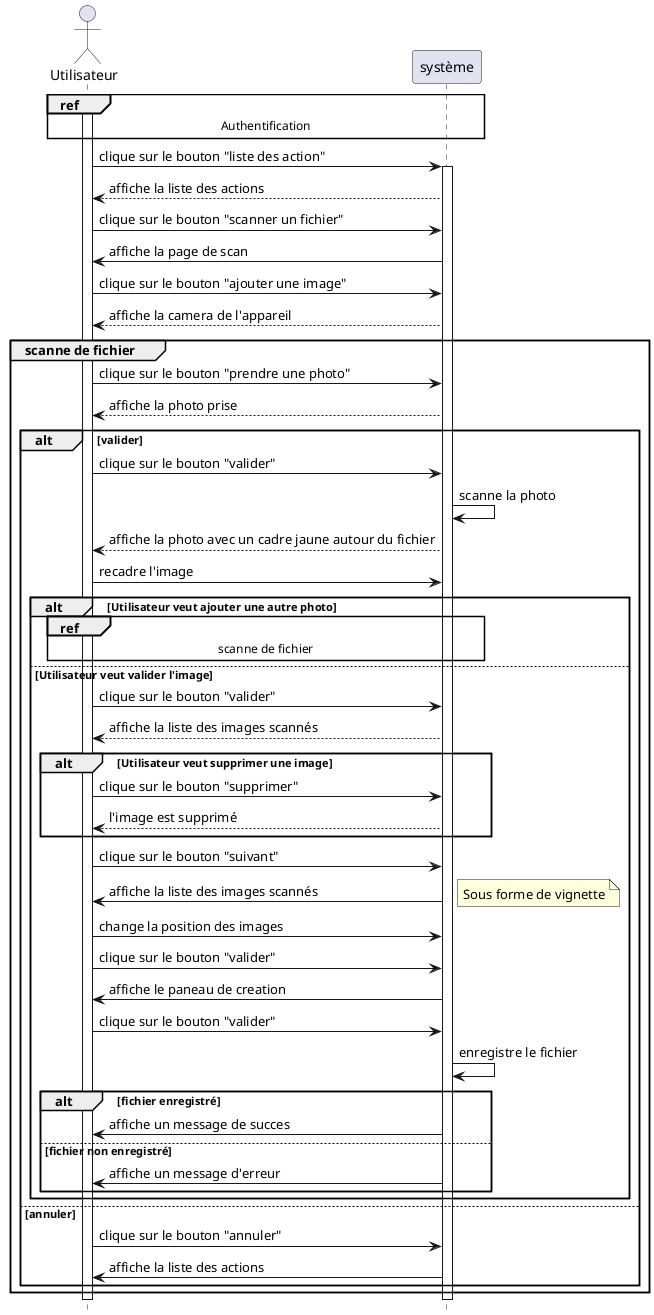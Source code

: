 @startuml add_scan_file

hide footbox


actor "Utilisateur" as user
participant "système" as system


ref over user, system : Authentification
activate user
user -> system : clique sur le bouton "liste des action"
activate system
system --> user : affiche la liste des actions
user -> system : clique sur le bouton "scanner un fichier"
system -> user : affiche la page de scan
user -> system : clique sur le bouton "ajouter une image"
system --> user : affiche la camera de l'appareil
group scanne de fichier
user -> system : clique sur le bouton "prendre une photo"
system --> user : affiche la photo prise
alt valider
    user -> system : clique sur le bouton "valider"
    system -> system : scanne la photo
    system --> user : affiche la photo avec un cadre jaune autour du fichier
    user -> system : recadre l'image
    alt Utilisateur veut ajouter une autre photo
        ref over user, system : scanne de fichier
    else Utilisateur veut valider l'image
        user -> system : clique sur le bouton "valider"
        system --> user : affiche la liste des images scannés
        alt  Utilisateur veut supprimer une image 
            user -> system : clique sur le bouton "supprimer"
            system --> user : l'image est supprimé
        end
            user -> system : clique sur le bouton "suivant"
            system -> user : affiche la liste des images scannés
            note right : Sous forme de vignette 
            user -> system : change la position des images
            user -> system : clique sur le bouton "valider"
            system -> user : affiche le paneau de creation
            user -> system : clique sur le bouton "valider"
            system -> system : enregistre le fichier
                alt  fichier enregistré
                    system -> user : affiche un message de succes
                else fichier non enregistré
                    system -> user : affiche un message d'erreur
                end
    end

else annuler
    user -> system : clique sur le bouton "annuler"
    system -> user : affiche la liste des actions
end
end
deactivate system
deactivate user